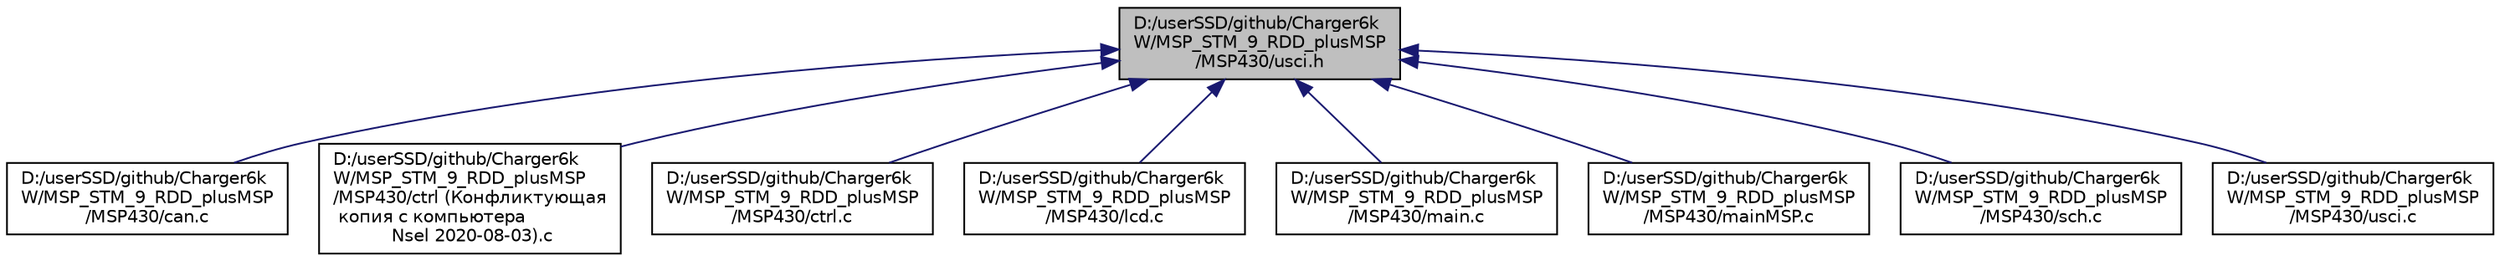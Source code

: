 digraph "D:/userSSD/github/Charger6kW/MSP_STM_9_RDD_plusMSP/MSP430/usci.h"
{
 // LATEX_PDF_SIZE
  edge [fontname="Helvetica",fontsize="10",labelfontname="Helvetica",labelfontsize="10"];
  node [fontname="Helvetica",fontsize="10",shape=record];
  Node1 [label="D:/userSSD/github/Charger6k\lW/MSP_STM_9_RDD_plusMSP\l/MSP430/usci.h",height=0.2,width=0.4,color="black", fillcolor="grey75", style="filled", fontcolor="black",tooltip=" "];
  Node1 -> Node2 [dir="back",color="midnightblue",fontsize="10",style="solid"];
  Node2 [label="D:/userSSD/github/Charger6k\lW/MSP_STM_9_RDD_plusMSP\l/MSP430/can.c",height=0.2,width=0.4,color="black", fillcolor="white", style="filled",URL="$can_8c.html",tooltip=" "];
  Node1 -> Node3 [dir="back",color="midnightblue",fontsize="10",style="solid"];
  Node3 [label="D:/userSSD/github/Charger6k\lW/MSP_STM_9_RDD_plusMSP\l/MSP430/ctrl (Конфликтующая\l копия с компьютера\l Nsel 2020-08-03).c",height=0.2,width=0.4,color="black", fillcolor="white", style="filled",URL="$ctrl_01_07_xD0_x9A_xD0_xBE_xD0_xBD_xD1_x84_xD0_xBB_xD0_xB8_xD0_xBA_xD1_x82_xD1_x83_xD1_x8E_xD1_x289479354af9cbc005bd3481d783ccac.html",tooltip=" "];
  Node1 -> Node4 [dir="back",color="midnightblue",fontsize="10",style="solid"];
  Node4 [label="D:/userSSD/github/Charger6k\lW/MSP_STM_9_RDD_plusMSP\l/MSP430/ctrl.c",height=0.2,width=0.4,color="black", fillcolor="white", style="filled",URL="$ctrl_8c.html",tooltip=" "];
  Node1 -> Node5 [dir="back",color="midnightblue",fontsize="10",style="solid"];
  Node5 [label="D:/userSSD/github/Charger6k\lW/MSP_STM_9_RDD_plusMSP\l/MSP430/lcd.c",height=0.2,width=0.4,color="black", fillcolor="white", style="filled",URL="$lcd_8c.html",tooltip=" "];
  Node1 -> Node6 [dir="back",color="midnightblue",fontsize="10",style="solid"];
  Node6 [label="D:/userSSD/github/Charger6k\lW/MSP_STM_9_RDD_plusMSP\l/MSP430/main.c",height=0.2,width=0.4,color="black", fillcolor="white", style="filled",URL="$main_8c.html",tooltip=" "];
  Node1 -> Node7 [dir="back",color="midnightblue",fontsize="10",style="solid"];
  Node7 [label="D:/userSSD/github/Charger6k\lW/MSP_STM_9_RDD_plusMSP\l/MSP430/mainMSP.c",height=0.2,width=0.4,color="black", fillcolor="white", style="filled",URL="$main_m_s_p_8c.html",tooltip=" "];
  Node1 -> Node8 [dir="back",color="midnightblue",fontsize="10",style="solid"];
  Node8 [label="D:/userSSD/github/Charger6k\lW/MSP_STM_9_RDD_plusMSP\l/MSP430/sch.c",height=0.2,width=0.4,color="black", fillcolor="white", style="filled",URL="$sch_8c.html",tooltip=" "];
  Node1 -> Node9 [dir="back",color="midnightblue",fontsize="10",style="solid"];
  Node9 [label="D:/userSSD/github/Charger6k\lW/MSP_STM_9_RDD_plusMSP\l/MSP430/usci.c",height=0.2,width=0.4,color="black", fillcolor="white", style="filled",URL="$usci_8c.html",tooltip=" "];
}
